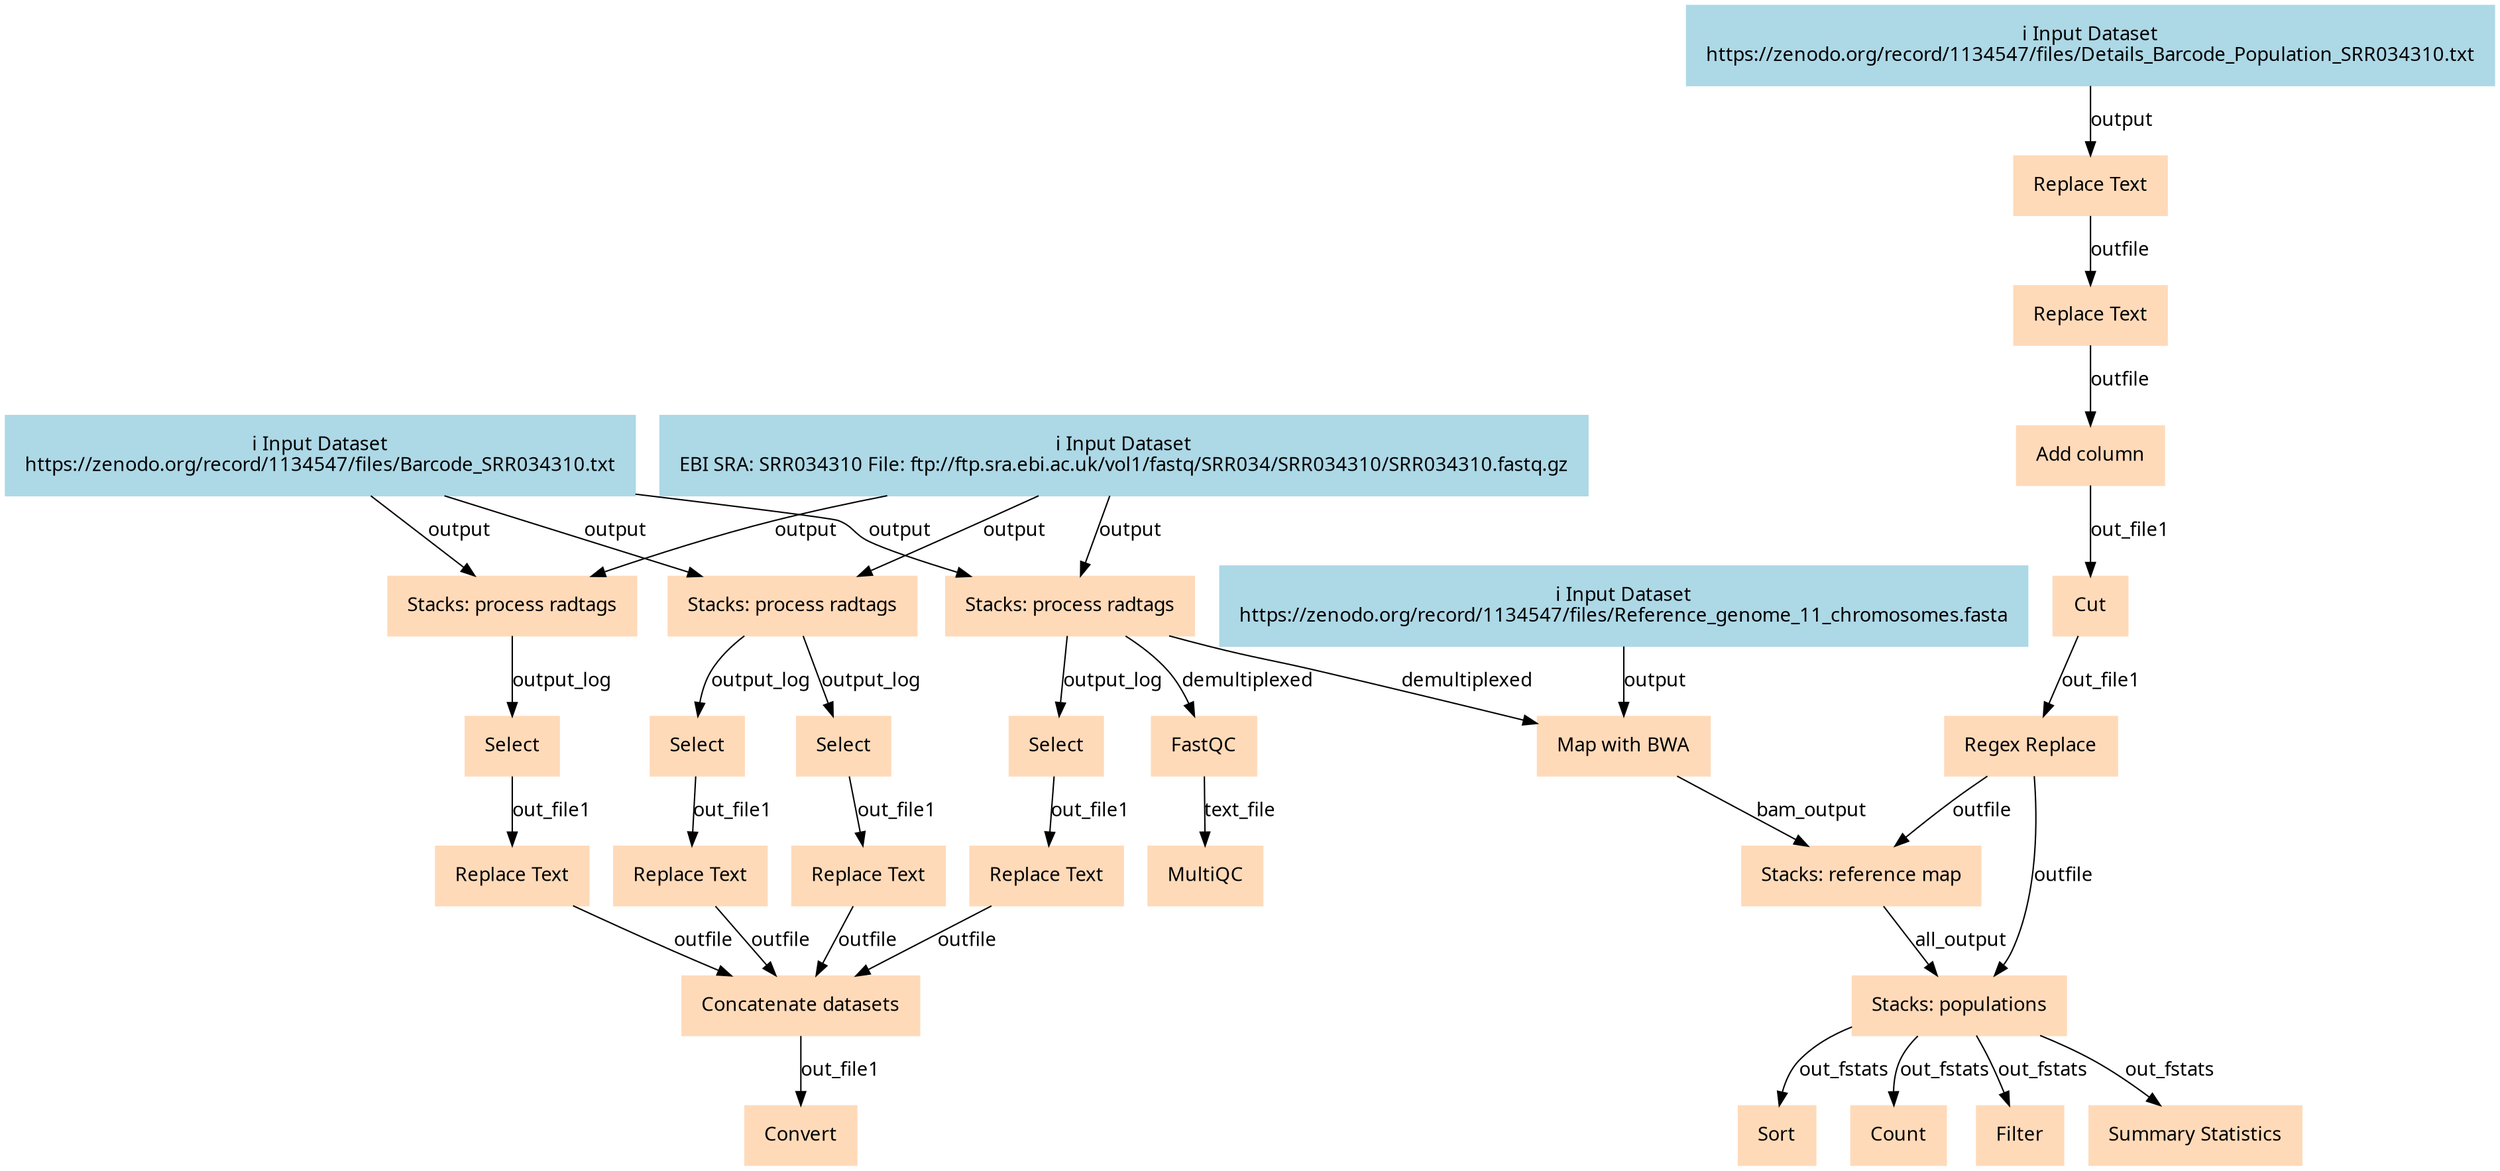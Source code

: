 digraph main {
  node [fontname="Atkinson Hyperlegible", shape=box, color=white,style=filled,color=peachpuff,margin="0.2,0.2"];
  edge [fontname="Atkinson Hyperlegible"];
  0[color=lightblue,label="ℹ️ Input Dataset\nEBI SRA: SRR034310 File: ftp://ftp.sra.ebi.ac.uk/vol1/fastq/SRR034/SRR034310/SRR034310.fastq.gz"]
  1[color=lightblue,label="ℹ️ Input Dataset\nhttps://zenodo.org/record/1134547/files/Barcode_SRR034310.txt"]
  10[label="FastQC"]
  5 -> 10 [label="demultiplexed"]
  11[label="Map with BWA"]
  5 -> 11 [label="demultiplexed"]
  3 -> 11 [label="output"]
  12[label="Select"]
  6 -> 12 [label="output_log"]
  13[label="Select"]
  6 -> 13 [label="output_log"]
  14[label="Replace Text"]
  7 -> 14 [label="outfile"]
  15[label="Replace Text"]
  8 -> 15 [label="out_file1"]
  16[label="Replace Text"]
  9 -> 16 [label="out_file1"]
  17[label="MultiQC"]
  10 -> 17 [label="text_file"]
  18[label="Replace Text"]
  12 -> 18 [label="out_file1"]
  19[label="Replace Text"]
  13 -> 19 [label="out_file1"]
  2[color=lightblue,label="ℹ️ Input Dataset\nhttps://zenodo.org/record/1134547/files/Details_Barcode_Population_SRR034310.txt"]
  20[label="Add column"]
  14 -> 20 [label="outfile"]
  21[label="Concatenate datasets"]
  19 -> 21 [label="outfile"]
  15 -> 21 [label="outfile"]
  16 -> 21 [label="outfile"]
  18 -> 21 [label="outfile"]
  22[label="Cut"]
  20 -> 22 [label="out_file1"]
  23[label="Convert"]
  21 -> 23 [label="out_file1"]
  24[label="Regex Replace"]
  22 -> 24 [label="out_file1"]
  25[label="Stacks: reference map"]
  11 -> 25 [label="bam_output"]
  24 -> 25 [label="outfile"]
  26[label="Stacks: populations"]
  25 -> 26 [label="all_output"]
  24 -> 26 [label="outfile"]
  27[label="Summary Statistics"]
  26 -> 27 [label="out_fstats"]
  28[label="Sort"]
  26 -> 28 [label="out_fstats"]
  29[label="Count"]
  26 -> 29 [label="out_fstats"]
  3[color=lightblue,label="ℹ️ Input Dataset\nhttps://zenodo.org/record/1134547/files/Reference_genome_11_chromosomes.fasta"]
  30[label="Filter"]
  26 -> 30 [label="out_fstats"]
  4[label="Stacks: process radtags"]
  1 -> 4 [label="output"]
  0 -> 4 [label="output"]
  5[label="Stacks: process radtags"]
  1 -> 5 [label="output"]
  0 -> 5 [label="output"]
  6[label="Stacks: process radtags"]
  1 -> 6 [label="output"]
  0 -> 6 [label="output"]
  7[label="Replace Text"]
  2 -> 7 [label="output"]
  8[label="Select"]
  4 -> 8 [label="output_log"]
  9[label="Select"]
  5 -> 9 [label="output_log"]
}